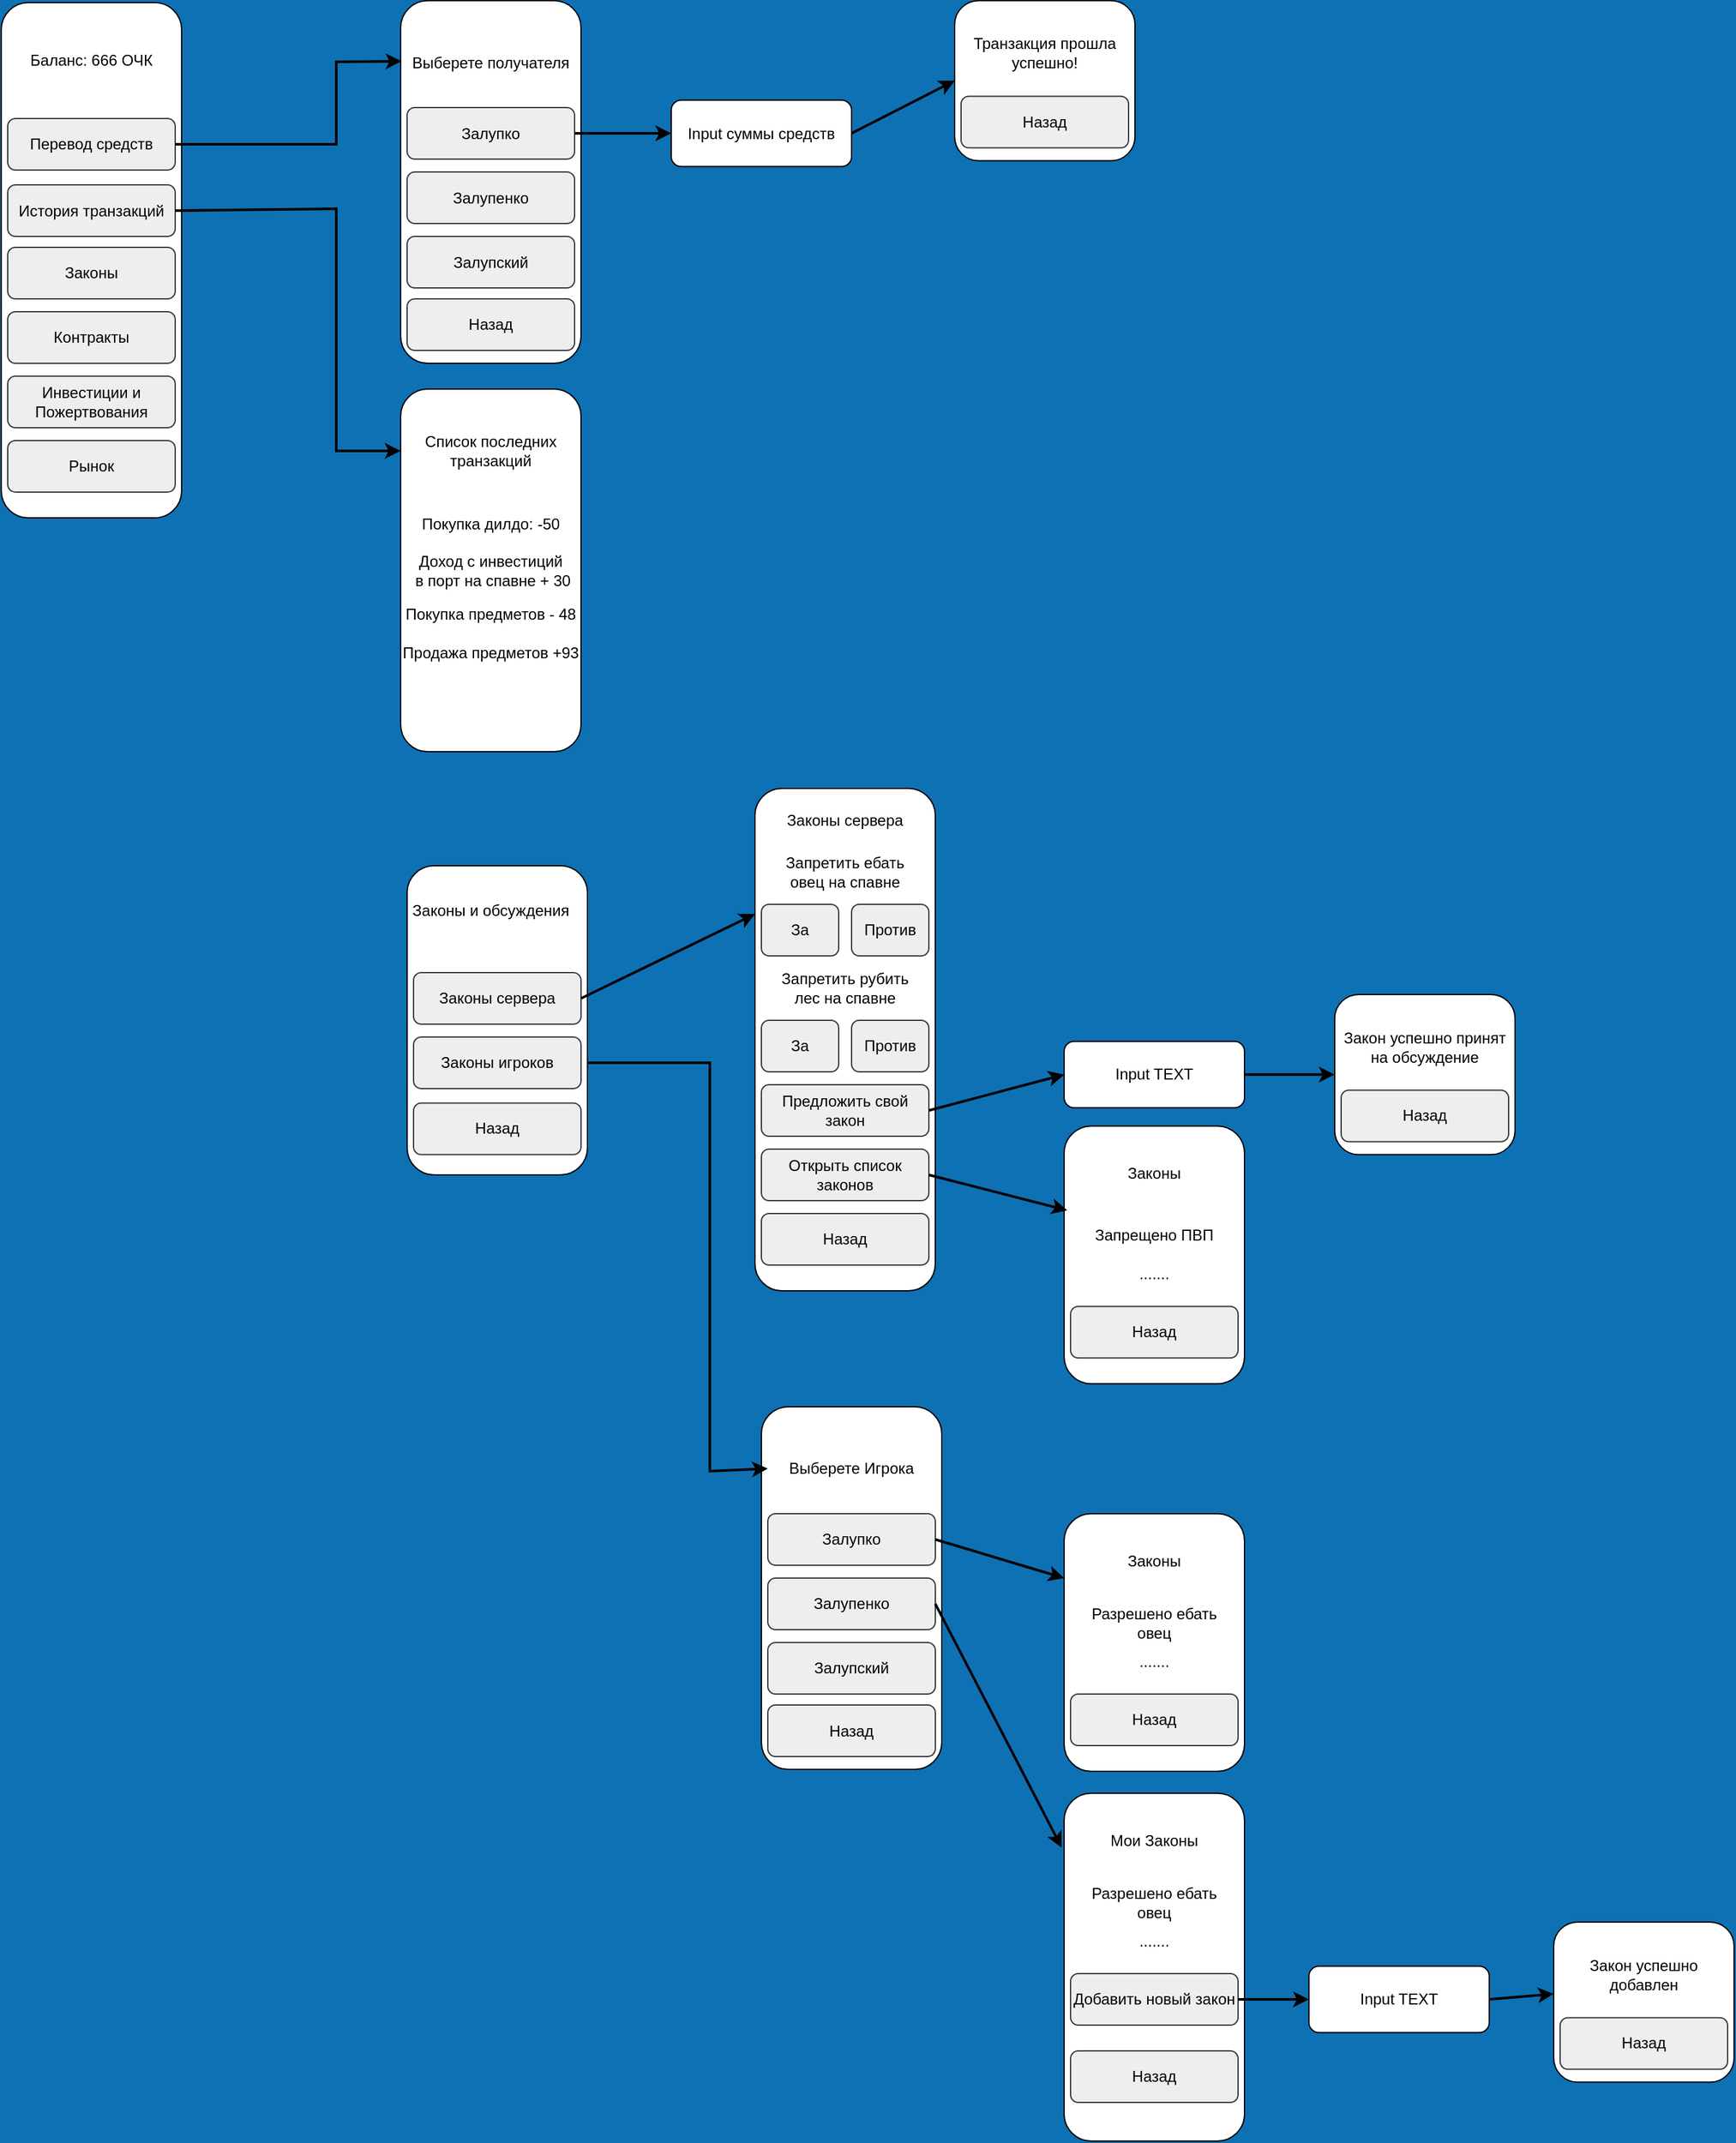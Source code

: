 <mxfile version="24.7.6">
  <diagram name="Страница — 1" id="_SKdRh1ridLEpidDvCyz">
    <mxGraphModel dx="1942" dy="802" grid="1" gridSize="10" guides="1" tooltips="1" connect="1" arrows="1" fold="1" page="1" pageScale="1" pageWidth="1654" pageHeight="2336" background="#0e71b4" math="0" shadow="0">
      <root>
        <mxCell id="0" />
        <mxCell id="1" parent="0" />
        <mxCell id="YOvDV3y9TgNX6leJfm7o-3" value="" style="rounded=1;whiteSpace=wrap;html=1;" parent="1" vertex="1">
          <mxGeometry x="120" y="200" width="140" height="400" as="geometry" />
        </mxCell>
        <mxCell id="YOvDV3y9TgNX6leJfm7o-4" value="Баланс: 666 ОЧК" style="text;html=1;align=center;verticalAlign=middle;whiteSpace=wrap;rounded=0;" parent="1" vertex="1">
          <mxGeometry x="140" y="230" width="100" height="30" as="geometry" />
        </mxCell>
        <mxCell id="YOvDV3y9TgNX6leJfm7o-7" value="Перевод средств" style="rounded=1;whiteSpace=wrap;html=1;fillColor=#eeeeee;strokeColor=#36393d;" parent="1" vertex="1">
          <mxGeometry x="125" y="290" width="130" height="40" as="geometry" />
        </mxCell>
        <mxCell id="YOvDV3y9TgNX6leJfm7o-8" value="Законы" style="rounded=1;whiteSpace=wrap;html=1;fillColor=#eeeeee;strokeColor=#36393d;" parent="1" vertex="1">
          <mxGeometry x="125" y="390" width="130" height="40" as="geometry" />
        </mxCell>
        <mxCell id="YOvDV3y9TgNX6leJfm7o-9" value="Контракты" style="rounded=1;whiteSpace=wrap;html=1;fillColor=#eeeeee;strokeColor=#36393d;" parent="1" vertex="1">
          <mxGeometry x="125" y="440" width="130" height="40" as="geometry" />
        </mxCell>
        <mxCell id="YOvDV3y9TgNX6leJfm7o-10" value="Инвестиции и Пожертвования" style="rounded=1;whiteSpace=wrap;html=1;fillColor=#eeeeee;strokeColor=#36393d;" parent="1" vertex="1">
          <mxGeometry x="125" y="490" width="130" height="40" as="geometry" />
        </mxCell>
        <mxCell id="YOvDV3y9TgNX6leJfm7o-11" value="" style="rounded=1;whiteSpace=wrap;html=1;" parent="1" vertex="1">
          <mxGeometry x="430" y="198.5" width="140" height="281.5" as="geometry" />
        </mxCell>
        <mxCell id="YOvDV3y9TgNX6leJfm7o-12" value="Выберете получателя" style="text;html=1;align=center;verticalAlign=middle;whiteSpace=wrap;rounded=0;" parent="1" vertex="1">
          <mxGeometry x="430" y="231.5" width="140" height="30" as="geometry" />
        </mxCell>
        <mxCell id="YOvDV3y9TgNX6leJfm7o-13" value="Залупко" style="rounded=1;whiteSpace=wrap;html=1;fillColor=#eeeeee;strokeColor=#36393d;" parent="1" vertex="1">
          <mxGeometry x="435" y="281.5" width="130" height="40" as="geometry" />
        </mxCell>
        <mxCell id="YOvDV3y9TgNX6leJfm7o-14" value="Залупенко" style="rounded=1;whiteSpace=wrap;html=1;fillColor=#eeeeee;strokeColor=#36393d;" parent="1" vertex="1">
          <mxGeometry x="435" y="331.5" width="130" height="40" as="geometry" />
        </mxCell>
        <mxCell id="YOvDV3y9TgNX6leJfm7o-15" value="Залупский" style="rounded=1;whiteSpace=wrap;html=1;fillColor=#eeeeee;strokeColor=#36393d;" parent="1" vertex="1">
          <mxGeometry x="435" y="381.5" width="130" height="40" as="geometry" />
        </mxCell>
        <mxCell id="YOvDV3y9TgNX6leJfm7o-17" value="" style="endArrow=classic;html=1;rounded=0;exitX=1;exitY=0.5;exitDx=0;exitDy=0;entryX=0.005;entryY=0.167;entryDx=0;entryDy=0;entryPerimeter=0;strokeWidth=2;" parent="1" source="YOvDV3y9TgNX6leJfm7o-7" target="YOvDV3y9TgNX6leJfm7o-11" edge="1">
          <mxGeometry width="50" height="50" relative="1" as="geometry">
            <mxPoint x="430" y="450" as="sourcePoint" />
            <mxPoint x="427" y="350" as="targetPoint" />
            <Array as="points">
              <mxPoint x="380" y="310" />
              <mxPoint x="380" y="246" />
            </Array>
          </mxGeometry>
        </mxCell>
        <mxCell id="YOvDV3y9TgNX6leJfm7o-18" value="Input суммы средств" style="rounded=1;whiteSpace=wrap;html=1;" parent="1" vertex="1">
          <mxGeometry x="640" y="275.75" width="140" height="51.5" as="geometry" />
        </mxCell>
        <mxCell id="YOvDV3y9TgNX6leJfm7o-19" value="" style="rounded=1;whiteSpace=wrap;html=1;" parent="1" vertex="1">
          <mxGeometry x="860" y="198.5" width="140" height="124.25" as="geometry" />
        </mxCell>
        <mxCell id="YOvDV3y9TgNX6leJfm7o-20" value="Транзакция прошла успешно!" style="text;html=1;align=center;verticalAlign=middle;whiteSpace=wrap;rounded=0;" parent="1" vertex="1">
          <mxGeometry x="860" y="224.25" width="140" height="30" as="geometry" />
        </mxCell>
        <mxCell id="YOvDV3y9TgNX6leJfm7o-21" value="Назад" style="rounded=1;whiteSpace=wrap;html=1;fillColor=#eeeeee;strokeColor=#36393d;" parent="1" vertex="1">
          <mxGeometry x="865" y="272.75" width="130" height="40" as="geometry" />
        </mxCell>
        <mxCell id="YOvDV3y9TgNX6leJfm7o-23" value="Назад" style="rounded=1;whiteSpace=wrap;html=1;fillColor=#eeeeee;strokeColor=#36393d;" parent="1" vertex="1">
          <mxGeometry x="435" y="430" width="130" height="40" as="geometry" />
        </mxCell>
        <mxCell id="YOvDV3y9TgNX6leJfm7o-26" value="" style="endArrow=classic;html=1;rounded=0;exitX=1;exitY=0.5;exitDx=0;exitDy=0;entryX=0;entryY=0.5;entryDx=0;entryDy=0;strokeWidth=2;" parent="1" source="YOvDV3y9TgNX6leJfm7o-13" target="YOvDV3y9TgNX6leJfm7o-18" edge="1">
          <mxGeometry width="50" height="50" relative="1" as="geometry">
            <mxPoint x="265" y="320" as="sourcePoint" />
            <mxPoint x="441" y="256" as="targetPoint" />
          </mxGeometry>
        </mxCell>
        <mxCell id="YOvDV3y9TgNX6leJfm7o-27" value="" style="endArrow=classic;html=1;rounded=0;exitX=1;exitY=0.5;exitDx=0;exitDy=0;entryX=0;entryY=0.5;entryDx=0;entryDy=0;strokeWidth=2;" parent="1" source="YOvDV3y9TgNX6leJfm7o-18" target="YOvDV3y9TgNX6leJfm7o-19" edge="1">
          <mxGeometry width="50" height="50" relative="1" as="geometry">
            <mxPoint x="575" y="312" as="sourcePoint" />
            <mxPoint x="650" y="312" as="targetPoint" />
          </mxGeometry>
        </mxCell>
        <mxCell id="TSFnOZUrxSkBlMP-To67-1" value="История транзакций" style="rounded=1;whiteSpace=wrap;html=1;fillColor=#eeeeee;strokeColor=#36393d;" vertex="1" parent="1">
          <mxGeometry x="125" y="341.5" width="130" height="40" as="geometry" />
        </mxCell>
        <mxCell id="TSFnOZUrxSkBlMP-To67-2" value="" style="rounded=1;whiteSpace=wrap;html=1;" vertex="1" parent="1">
          <mxGeometry x="430" y="500" width="140" height="281.5" as="geometry" />
        </mxCell>
        <mxCell id="TSFnOZUrxSkBlMP-To67-3" value="Список последних транзакций" style="text;html=1;align=center;verticalAlign=middle;whiteSpace=wrap;rounded=0;" vertex="1" parent="1">
          <mxGeometry x="430" y="533" width="140" height="30" as="geometry" />
        </mxCell>
        <mxCell id="TSFnOZUrxSkBlMP-To67-8" value="Покупка дилдо: -50" style="text;html=1;align=center;verticalAlign=middle;whiteSpace=wrap;rounded=0;" vertex="1" parent="1">
          <mxGeometry x="430" y="590" width="140" height="30" as="geometry" />
        </mxCell>
        <mxCell id="TSFnOZUrxSkBlMP-To67-10" value="&lt;div&gt;Доход с инвестиций&lt;br&gt;&amp;nbsp;в порт на спавне + 30&lt;/div&gt;" style="text;html=1;align=center;verticalAlign=middle;whiteSpace=wrap;rounded=0;" vertex="1" parent="1">
          <mxGeometry x="430" y="625.75" width="140" height="30" as="geometry" />
        </mxCell>
        <mxCell id="TSFnOZUrxSkBlMP-To67-11" value="&lt;div&gt;Покупка предметов - 48&lt;/div&gt;" style="text;html=1;align=center;verticalAlign=middle;whiteSpace=wrap;rounded=0;" vertex="1" parent="1">
          <mxGeometry x="430" y="660" width="140" height="30" as="geometry" />
        </mxCell>
        <mxCell id="TSFnOZUrxSkBlMP-To67-12" value="&lt;div&gt;Продажа предметов +93&lt;/div&gt;" style="text;html=1;align=center;verticalAlign=middle;whiteSpace=wrap;rounded=0;" vertex="1" parent="1">
          <mxGeometry x="430" y="690" width="140" height="30" as="geometry" />
        </mxCell>
        <mxCell id="TSFnOZUrxSkBlMP-To67-13" value="" style="endArrow=classic;html=1;rounded=0;exitX=1;exitY=0.5;exitDx=0;exitDy=0;entryX=0;entryY=0.5;entryDx=0;entryDy=0;strokeWidth=2;" edge="1" parent="1" source="TSFnOZUrxSkBlMP-To67-1" target="TSFnOZUrxSkBlMP-To67-3">
          <mxGeometry width="50" height="50" relative="1" as="geometry">
            <mxPoint x="265" y="320" as="sourcePoint" />
            <mxPoint x="441" y="256" as="targetPoint" />
            <Array as="points">
              <mxPoint x="380" y="360" />
              <mxPoint x="380" y="548" />
            </Array>
          </mxGeometry>
        </mxCell>
        <mxCell id="TSFnOZUrxSkBlMP-To67-29" value="" style="rounded=1;whiteSpace=wrap;html=1;" vertex="1" parent="1">
          <mxGeometry x="435" y="870" width="140" height="240" as="geometry" />
        </mxCell>
        <mxCell id="TSFnOZUrxSkBlMP-To67-31" value="Законы сервера" style="rounded=1;whiteSpace=wrap;html=1;fillColor=#eeeeee;strokeColor=#36393d;" vertex="1" parent="1">
          <mxGeometry x="440" y="953" width="130" height="40" as="geometry" />
        </mxCell>
        <mxCell id="TSFnOZUrxSkBlMP-To67-32" value="Законы игроков" style="rounded=1;whiteSpace=wrap;html=1;fillColor=#eeeeee;strokeColor=#36393d;" vertex="1" parent="1">
          <mxGeometry x="440" y="1003" width="130" height="40" as="geometry" />
        </mxCell>
        <mxCell id="TSFnOZUrxSkBlMP-To67-34" value="Законы и обсуждения" style="text;html=1;align=center;verticalAlign=middle;whiteSpace=wrap;rounded=0;" vertex="1" parent="1">
          <mxGeometry x="430" y="890" width="140" height="30" as="geometry" />
        </mxCell>
        <mxCell id="TSFnOZUrxSkBlMP-To67-35" value="" style="rounded=1;whiteSpace=wrap;html=1;" vertex="1" parent="1">
          <mxGeometry x="705" y="810" width="140" height="390" as="geometry" />
        </mxCell>
        <mxCell id="TSFnOZUrxSkBlMP-To67-36" value="За" style="rounded=1;whiteSpace=wrap;html=1;fillColor=#eeeeee;strokeColor=#36393d;" vertex="1" parent="1">
          <mxGeometry x="710" y="900" width="60" height="40" as="geometry" />
        </mxCell>
        <mxCell id="TSFnOZUrxSkBlMP-To67-37" value="Предложить свой закон" style="rounded=1;whiteSpace=wrap;html=1;fillColor=#eeeeee;strokeColor=#36393d;" vertex="1" parent="1">
          <mxGeometry x="710" y="1040" width="130" height="40" as="geometry" />
        </mxCell>
        <mxCell id="TSFnOZUrxSkBlMP-To67-38" value="Законы сервера" style="text;html=1;align=center;verticalAlign=middle;whiteSpace=wrap;rounded=0;" vertex="1" parent="1">
          <mxGeometry x="705" y="820" width="140" height="30" as="geometry" />
        </mxCell>
        <mxCell id="TSFnOZUrxSkBlMP-To67-42" value="Против" style="rounded=1;whiteSpace=wrap;html=1;fillColor=#eeeeee;strokeColor=#36393d;" vertex="1" parent="1">
          <mxGeometry x="780" y="900" width="60" height="40" as="geometry" />
        </mxCell>
        <mxCell id="TSFnOZUrxSkBlMP-To67-46" value="За" style="rounded=1;whiteSpace=wrap;html=1;fillColor=#eeeeee;strokeColor=#36393d;" vertex="1" parent="1">
          <mxGeometry x="710" y="990" width="60" height="40" as="geometry" />
        </mxCell>
        <mxCell id="TSFnOZUrxSkBlMP-To67-47" value="Запретить рубить лес на спавне" style="text;html=1;align=center;verticalAlign=middle;whiteSpace=wrap;rounded=0;" vertex="1" parent="1">
          <mxGeometry x="720" y="950" width="110" height="30" as="geometry" />
        </mxCell>
        <mxCell id="TSFnOZUrxSkBlMP-To67-48" value="Против" style="rounded=1;whiteSpace=wrap;html=1;fillColor=#eeeeee;strokeColor=#36393d;" vertex="1" parent="1">
          <mxGeometry x="780" y="990" width="60" height="40" as="geometry" />
        </mxCell>
        <mxCell id="TSFnOZUrxSkBlMP-To67-49" value="" style="endArrow=classic;html=1;rounded=0;exitX=1;exitY=0.5;exitDx=0;exitDy=0;entryX=0;entryY=0.25;entryDx=0;entryDy=0;strokeWidth=2;" edge="1" parent="1" source="TSFnOZUrxSkBlMP-To67-31" target="TSFnOZUrxSkBlMP-To67-35">
          <mxGeometry width="50" height="50" relative="1" as="geometry">
            <mxPoint x="725" y="1070" as="sourcePoint" />
            <mxPoint x="775" y="1020" as="targetPoint" />
          </mxGeometry>
        </mxCell>
        <mxCell id="TSFnOZUrxSkBlMP-To67-54" value="Input TEXT" style="rounded=1;whiteSpace=wrap;html=1;" vertex="1" parent="1">
          <mxGeometry x="945" y="1006.37" width="140" height="51.5" as="geometry" />
        </mxCell>
        <mxCell id="TSFnOZUrxSkBlMP-To67-55" value="" style="rounded=1;whiteSpace=wrap;html=1;" vertex="1" parent="1">
          <mxGeometry x="1155" y="970.0" width="140" height="124.25" as="geometry" />
        </mxCell>
        <mxCell id="TSFnOZUrxSkBlMP-To67-56" value="Закон успешно принят на обсуждение" style="text;html=1;align=center;verticalAlign=middle;whiteSpace=wrap;rounded=0;" vertex="1" parent="1">
          <mxGeometry x="1155" y="995.75" width="140" height="30" as="geometry" />
        </mxCell>
        <mxCell id="TSFnOZUrxSkBlMP-To67-57" value="Назад" style="rounded=1;whiteSpace=wrap;html=1;fillColor=#eeeeee;strokeColor=#36393d;" vertex="1" parent="1">
          <mxGeometry x="1160" y="1044.25" width="130" height="40" as="geometry" />
        </mxCell>
        <mxCell id="TSFnOZUrxSkBlMP-To67-58" value="" style="endArrow=classic;html=1;rounded=0;exitX=1;exitY=0.5;exitDx=0;exitDy=0;entryX=0;entryY=0.5;entryDx=0;entryDy=0;strokeWidth=2;" edge="1" parent="1" source="TSFnOZUrxSkBlMP-To67-54" target="TSFnOZUrxSkBlMP-To67-55">
          <mxGeometry width="50" height="50" relative="1" as="geometry">
            <mxPoint x="870" y="1083.5" as="sourcePoint" />
            <mxPoint x="945" y="1083.5" as="targetPoint" />
          </mxGeometry>
        </mxCell>
        <mxCell id="TSFnOZUrxSkBlMP-To67-59" value="" style="endArrow=classic;html=1;rounded=0;exitX=1;exitY=0.5;exitDx=0;exitDy=0;entryX=0;entryY=0.5;entryDx=0;entryDy=0;strokeWidth=2;" edge="1" parent="1" source="TSFnOZUrxSkBlMP-To67-37" target="TSFnOZUrxSkBlMP-To67-54">
          <mxGeometry width="50" height="50" relative="1" as="geometry">
            <mxPoint x="845" y="1120" as="sourcePoint" />
            <mxPoint x="1155" y="932" as="targetPoint" />
          </mxGeometry>
        </mxCell>
        <mxCell id="TSFnOZUrxSkBlMP-To67-60" value="Открыть список законов" style="rounded=1;whiteSpace=wrap;html=1;fillColor=#eeeeee;strokeColor=#36393d;" vertex="1" parent="1">
          <mxGeometry x="710" y="1090" width="130" height="40" as="geometry" />
        </mxCell>
        <mxCell id="TSFnOZUrxSkBlMP-To67-61" value="" style="rounded=1;whiteSpace=wrap;html=1;" vertex="1" parent="1">
          <mxGeometry x="945" y="1072.12" width="140" height="200" as="geometry" />
        </mxCell>
        <mxCell id="TSFnOZUrxSkBlMP-To67-64" value="Законы" style="text;html=1;align=center;verticalAlign=middle;whiteSpace=wrap;rounded=0;" vertex="1" parent="1">
          <mxGeometry x="945" y="1094.25" width="140" height="30" as="geometry" />
        </mxCell>
        <mxCell id="TSFnOZUrxSkBlMP-To67-65" value="" style="endArrow=classic;html=1;rounded=0;exitX=1;exitY=0.5;exitDx=0;exitDy=0;entryX=0.017;entryY=0.327;entryDx=0;entryDy=0;strokeWidth=2;entryPerimeter=0;" edge="1" parent="1" source="TSFnOZUrxSkBlMP-To67-60" target="TSFnOZUrxSkBlMP-To67-61">
          <mxGeometry width="50" height="50" relative="1" as="geometry">
            <mxPoint x="845" y="1170" as="sourcePoint" />
            <mxPoint x="955" y="1130" as="targetPoint" />
          </mxGeometry>
        </mxCell>
        <mxCell id="TSFnOZUrxSkBlMP-To67-66" value="Запрещено ПВП" style="text;html=1;align=center;verticalAlign=middle;whiteSpace=wrap;rounded=0;" vertex="1" parent="1">
          <mxGeometry x="960" y="1142.12" width="110" height="30" as="geometry" />
        </mxCell>
        <mxCell id="TSFnOZUrxSkBlMP-To67-68" value="......." style="text;html=1;align=center;verticalAlign=middle;whiteSpace=wrap;rounded=0;" vertex="1" parent="1">
          <mxGeometry x="960" y="1172.12" width="110" height="30" as="geometry" />
        </mxCell>
        <mxCell id="TSFnOZUrxSkBlMP-To67-70" value="Назад" style="rounded=1;whiteSpace=wrap;html=1;fillColor=#eeeeee;strokeColor=#36393d;" vertex="1" parent="1">
          <mxGeometry x="710" y="1140" width="130" height="40" as="geometry" />
        </mxCell>
        <mxCell id="TSFnOZUrxSkBlMP-To67-87" value="" style="rounded=1;whiteSpace=wrap;html=1;" vertex="1" parent="1">
          <mxGeometry x="710" y="1290" width="140" height="281.5" as="geometry" />
        </mxCell>
        <mxCell id="TSFnOZUrxSkBlMP-To67-88" value="Выберете Игрока" style="text;html=1;align=center;verticalAlign=middle;whiteSpace=wrap;rounded=0;" vertex="1" parent="1">
          <mxGeometry x="710" y="1323" width="140" height="30" as="geometry" />
        </mxCell>
        <mxCell id="TSFnOZUrxSkBlMP-To67-89" value="Залупко" style="rounded=1;whiteSpace=wrap;html=1;fillColor=#eeeeee;strokeColor=#36393d;" vertex="1" parent="1">
          <mxGeometry x="715" y="1373" width="130" height="40" as="geometry" />
        </mxCell>
        <mxCell id="TSFnOZUrxSkBlMP-To67-90" value="Залупенко" style="rounded=1;whiteSpace=wrap;html=1;fillColor=#eeeeee;strokeColor=#36393d;" vertex="1" parent="1">
          <mxGeometry x="715" y="1423" width="130" height="40" as="geometry" />
        </mxCell>
        <mxCell id="TSFnOZUrxSkBlMP-To67-91" value="Залупский" style="rounded=1;whiteSpace=wrap;html=1;fillColor=#eeeeee;strokeColor=#36393d;" vertex="1" parent="1">
          <mxGeometry x="715" y="1473" width="130" height="40" as="geometry" />
        </mxCell>
        <mxCell id="TSFnOZUrxSkBlMP-To67-92" value="Назад" style="rounded=1;whiteSpace=wrap;html=1;fillColor=#eeeeee;strokeColor=#36393d;" vertex="1" parent="1">
          <mxGeometry x="715" y="1521.5" width="130" height="40" as="geometry" />
        </mxCell>
        <mxCell id="TSFnOZUrxSkBlMP-To67-93" value="" style="rounded=1;whiteSpace=wrap;html=1;" vertex="1" parent="1">
          <mxGeometry x="945" y="1373" width="140" height="200" as="geometry" />
        </mxCell>
        <mxCell id="TSFnOZUrxSkBlMP-To67-94" value="Законы" style="text;html=1;align=center;verticalAlign=middle;whiteSpace=wrap;rounded=0;" vertex="1" parent="1">
          <mxGeometry x="945" y="1395.13" width="140" height="30" as="geometry" />
        </mxCell>
        <mxCell id="TSFnOZUrxSkBlMP-To67-95" value="Разрешено ебать овец" style="text;html=1;align=center;verticalAlign=middle;whiteSpace=wrap;rounded=0;" vertex="1" parent="1">
          <mxGeometry x="960" y="1443" width="110" height="30" as="geometry" />
        </mxCell>
        <mxCell id="TSFnOZUrxSkBlMP-To67-96" value="......." style="text;html=1;align=center;verticalAlign=middle;whiteSpace=wrap;rounded=0;" vertex="1" parent="1">
          <mxGeometry x="960" y="1473" width="110" height="30" as="geometry" />
        </mxCell>
        <mxCell id="TSFnOZUrxSkBlMP-To67-102" value="" style="rounded=1;whiteSpace=wrap;html=1;" vertex="1" parent="1">
          <mxGeometry x="945" y="1590" width="140" height="270" as="geometry" />
        </mxCell>
        <mxCell id="TSFnOZUrxSkBlMP-To67-103" value="Мои Законы" style="text;html=1;align=center;verticalAlign=middle;whiteSpace=wrap;rounded=0;" vertex="1" parent="1">
          <mxGeometry x="945" y="1612.13" width="140" height="30" as="geometry" />
        </mxCell>
        <mxCell id="TSFnOZUrxSkBlMP-To67-104" value="Разрешено ебать овец" style="text;html=1;align=center;verticalAlign=middle;whiteSpace=wrap;rounded=0;" vertex="1" parent="1">
          <mxGeometry x="960" y="1660" width="110" height="30" as="geometry" />
        </mxCell>
        <mxCell id="TSFnOZUrxSkBlMP-To67-105" value="......." style="text;html=1;align=center;verticalAlign=middle;whiteSpace=wrap;rounded=0;" vertex="1" parent="1">
          <mxGeometry x="960" y="1690" width="110" height="30" as="geometry" />
        </mxCell>
        <mxCell id="TSFnOZUrxSkBlMP-To67-107" value="Назад" style="rounded=1;whiteSpace=wrap;html=1;fillColor=#eeeeee;strokeColor=#36393d;" vertex="1" parent="1">
          <mxGeometry x="950" y="1212.12" width="130" height="40" as="geometry" />
        </mxCell>
        <mxCell id="TSFnOZUrxSkBlMP-To67-108" value="Назад" style="rounded=1;whiteSpace=wrap;html=1;fillColor=#eeeeee;strokeColor=#36393d;" vertex="1" parent="1">
          <mxGeometry x="950" y="1513" width="130" height="40" as="geometry" />
        </mxCell>
        <mxCell id="TSFnOZUrxSkBlMP-To67-109" value="Назад" style="rounded=1;whiteSpace=wrap;html=1;fillColor=#eeeeee;strokeColor=#36393d;" vertex="1" parent="1">
          <mxGeometry x="950" y="1790" width="130" height="40" as="geometry" />
        </mxCell>
        <mxCell id="TSFnOZUrxSkBlMP-To67-111" value="Добавить новый закон" style="rounded=1;whiteSpace=wrap;html=1;fillColor=#eeeeee;strokeColor=#36393d;" vertex="1" parent="1">
          <mxGeometry x="950" y="1730" width="130" height="40" as="geometry" />
        </mxCell>
        <mxCell id="TSFnOZUrxSkBlMP-To67-112" value="Input TEXT" style="rounded=1;whiteSpace=wrap;html=1;" vertex="1" parent="1">
          <mxGeometry x="1135" y="1724.25" width="140" height="51.5" as="geometry" />
        </mxCell>
        <mxCell id="TSFnOZUrxSkBlMP-To67-113" value="" style="rounded=1;whiteSpace=wrap;html=1;" vertex="1" parent="1">
          <mxGeometry x="1325" y="1690" width="140" height="124.25" as="geometry" />
        </mxCell>
        <mxCell id="TSFnOZUrxSkBlMP-To67-114" value="Закон успешно добавлен" style="text;html=1;align=center;verticalAlign=middle;whiteSpace=wrap;rounded=0;" vertex="1" parent="1">
          <mxGeometry x="1325" y="1715.75" width="140" height="30" as="geometry" />
        </mxCell>
        <mxCell id="TSFnOZUrxSkBlMP-To67-115" value="Назад" style="rounded=1;whiteSpace=wrap;html=1;fillColor=#eeeeee;strokeColor=#36393d;" vertex="1" parent="1">
          <mxGeometry x="1330" y="1764.25" width="130" height="40" as="geometry" />
        </mxCell>
        <mxCell id="TSFnOZUrxSkBlMP-To67-117" value="" style="endArrow=classic;html=1;rounded=0;exitX=1;exitY=0.5;exitDx=0;exitDy=0;entryX=0;entryY=0.5;entryDx=0;entryDy=0;strokeWidth=2;" edge="1" parent="1" source="TSFnOZUrxSkBlMP-To67-111" target="TSFnOZUrxSkBlMP-To67-112">
          <mxGeometry width="50" height="50" relative="1" as="geometry">
            <mxPoint x="1188" y="1612.13" as="sourcePoint" />
            <mxPoint x="1290" y="1667.13" as="targetPoint" />
          </mxGeometry>
        </mxCell>
        <mxCell id="TSFnOZUrxSkBlMP-To67-118" value="" style="endArrow=classic;html=1;rounded=0;exitX=1;exitY=0.5;exitDx=0;exitDy=0;entryX=0;entryY=1;entryDx=0;entryDy=0;strokeWidth=2;" edge="1" parent="1" source="TSFnOZUrxSkBlMP-To67-112" target="TSFnOZUrxSkBlMP-To67-114">
          <mxGeometry width="50" height="50" relative="1" as="geometry">
            <mxPoint x="1090" y="1760" as="sourcePoint" />
            <mxPoint x="1145" y="1760" as="targetPoint" />
          </mxGeometry>
        </mxCell>
        <mxCell id="TSFnOZUrxSkBlMP-To67-119" value="" style="endArrow=classic;html=1;rounded=0;exitX=1;exitY=0.5;exitDx=0;exitDy=0;strokeWidth=2;entryX=0;entryY=0.5;entryDx=0;entryDy=0;" edge="1" parent="1">
          <mxGeometry width="50" height="50" relative="1" as="geometry">
            <mxPoint x="575" y="1023" as="sourcePoint" />
            <mxPoint x="715" y="1338" as="targetPoint" />
            <Array as="points">
              <mxPoint x="670" y="1023" />
              <mxPoint x="670" y="1340" />
            </Array>
          </mxGeometry>
        </mxCell>
        <mxCell id="TSFnOZUrxSkBlMP-To67-120" value="" style="endArrow=classic;html=1;rounded=0;exitX=1;exitY=0.5;exitDx=0;exitDy=0;entryX=0;entryY=0.25;entryDx=0;entryDy=0;strokeWidth=2;" edge="1" parent="1" source="TSFnOZUrxSkBlMP-To67-89" target="TSFnOZUrxSkBlMP-To67-93">
          <mxGeometry width="50" height="50" relative="1" as="geometry">
            <mxPoint x="858" y="1298" as="sourcePoint" />
            <mxPoint x="960" y="1353" as="targetPoint" />
          </mxGeometry>
        </mxCell>
        <mxCell id="TSFnOZUrxSkBlMP-To67-121" value="" style="endArrow=classic;html=1;rounded=0;exitX=1;exitY=0.5;exitDx=0;exitDy=0;entryX=-0.014;entryY=0.156;entryDx=0;entryDy=0;strokeWidth=2;entryPerimeter=0;" edge="1" parent="1" source="TSFnOZUrxSkBlMP-To67-90" target="TSFnOZUrxSkBlMP-To67-102">
          <mxGeometry width="50" height="50" relative="1" as="geometry">
            <mxPoint x="855" y="1403" as="sourcePoint" />
            <mxPoint x="955" y="1433" as="targetPoint" />
          </mxGeometry>
        </mxCell>
        <mxCell id="TSFnOZUrxSkBlMP-To67-123" value="Назад" style="rounded=1;whiteSpace=wrap;html=1;fillColor=#eeeeee;strokeColor=#36393d;" vertex="1" parent="1">
          <mxGeometry x="440" y="1054.25" width="130" height="40" as="geometry" />
        </mxCell>
        <mxCell id="TSFnOZUrxSkBlMP-To67-124" value="Запретить ебать овец на спавне" style="text;html=1;align=center;verticalAlign=middle;whiteSpace=wrap;rounded=0;" vertex="1" parent="1">
          <mxGeometry x="720" y="860" width="110" height="30" as="geometry" />
        </mxCell>
        <mxCell id="TSFnOZUrxSkBlMP-To67-125" value="Рынок" style="rounded=1;whiteSpace=wrap;html=1;fillColor=#eeeeee;strokeColor=#36393d;" vertex="1" parent="1">
          <mxGeometry x="125" y="540" width="130" height="40" as="geometry" />
        </mxCell>
      </root>
    </mxGraphModel>
  </diagram>
</mxfile>
